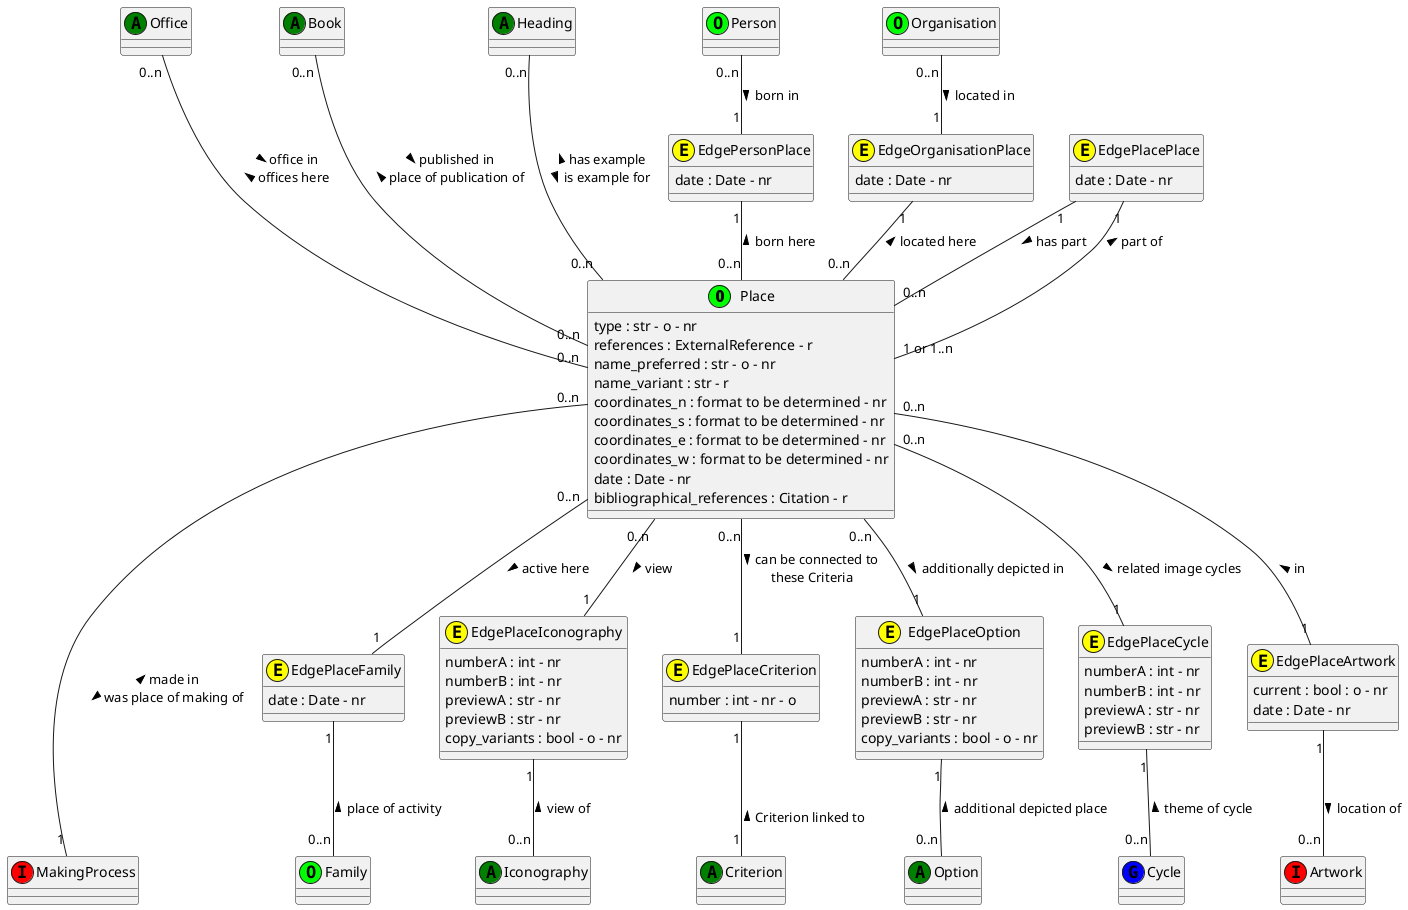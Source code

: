@startuml Place 

class Place <<(O,lime)>>
Place : type : str - o - nr
Place : references : ExternalReference - r
Place : name_preferred : str - o - nr
Place : name_variant : str - r
Place : coordinates_n : format to be determined - nr
Place : coordinates_s : format to be determined - nr
Place : coordinates_e : format to be determined - nr
Place : coordinates_w : format to be determined - nr
Place : date : Date - nr
Place : bibliographical_references : Citation - r


class Person <<(O,lime)>>

class Family <<(O,lime)>>

class Office <<(A,green)>>

class Organisation <<(O,lime)>>

class Place <<(O,lime)>>

class Iconography <<(A,green)>>

class Option <<(A,green)>>
    
class Criterion <<(A,green)>>

class Cycle <<(G,blue)>>

class Book <<(A,green)>>

class Heading <<(A,green)>>

class MakingProcess <<(I,red)>>

class Artwork <<(I,red)>>

class EdgePersonPlace <<(E,yellow)>>
EdgePersonPlace : date : Date - nr

class EdgePlaceFamily <<(E,yellow)>>
EdgePlaceFamily : date : Date - nr

class EdgeOrganisationPlace <<(E,yellow)>>
EdgeOrganisationPlace : date : Date - nr

class EdgePlacePlace <<(E,yellow)>>
EdgePlacePlace : date : Date - nr

class EdgePlaceIconography <<(E,yellow)>>
EdgePlaceIconography : numberA : int - nr
EdgePlaceIconography : numberB : int - nr
EdgePlaceIconography : previewA : str - nr
EdgePlaceIconography : previewB : str - nr
EdgePlaceIconography : copy_variants : bool - o - nr

class EdgePlaceCriterion <<(E,yellow)>>
EdgePlaceCriterion : number : int - nr - o 

class EdgePlaceOption <<(E,yellow)>>
EdgePlaceOption : numberA : int - nr
EdgePlaceOption : numberB : int - nr
EdgePlaceOption : previewA : str - nr
EdgePlaceOption : previewB : str - nr
EdgePlaceOption : copy_variants : bool - o - nr

class EdgePlaceCycle <<(E,yellow)>>
EdgePlaceCycle : numberA : int - nr
EdgePlaceCycle : numberB : int - nr
EdgePlaceCycle : previewA : str - nr
EdgePlaceCycle : previewB : str - nr

class EdgePlaceArtwork <<(E,yellow)>>
EdgePlaceArtwork : current : bool : o - nr
EdgePlaceArtwork : date : Date - nr

Person "0..n" -- "1" EdgePersonPlace : born in >
EdgePersonPlace "1" -- "0..n" Place : born here <

Place "0..n" -- "1" EdgePlaceFamily: active here >
EdgePlaceFamily "1" -- "0..n" Family : place of activity <

Office "0..n" --- "0..n" Place : > office in \n offices here <

Organisation "0..n" -- "1" EdgeOrganisationPlace : located in >
EdgeOrganisationPlace "1" -- "0..n" Place : located here <

EdgePlacePlace "1" -- "0..n" Place : has part >
EdgePlacePlace "1" -- "1 or 1..n" Place : part of <

Place "0..n" -- "1" EdgePlaceIconography : view >
EdgePlaceIconography "1" -- "0..n" Iconography : view of <

Place "0..n" -- "1" EdgePlaceCriterion : > can be connected to \n these Criteria 
EdgePlaceCriterion "1" -- "1" Criterion : \n Criterion linked to <

Place "0..n" -- "1" EdgePlaceOption : additionally depicted in >
EdgePlaceOption "1" -- "0..n" Option : additional depicted place <


Place "0..n" -- "1" EdgePlaceCycle : related image cycles >
EdgePlaceCycle "1" -- "0..n" Cycle : theme of cycle <

Book "0..n" --- "0..n" Place : > published in  \n place of publication of <

Heading "0..n" --- "0..n" Place : < has example \n is example for >

Place "0..n" --- "1" MakingProcess : < made in \n was place of making of >

Place "0..n" -- "1" EdgePlaceArtwork : < in
EdgePlaceArtwork  "1" -- "0..n" Artwork :   location of >

@enduml 
